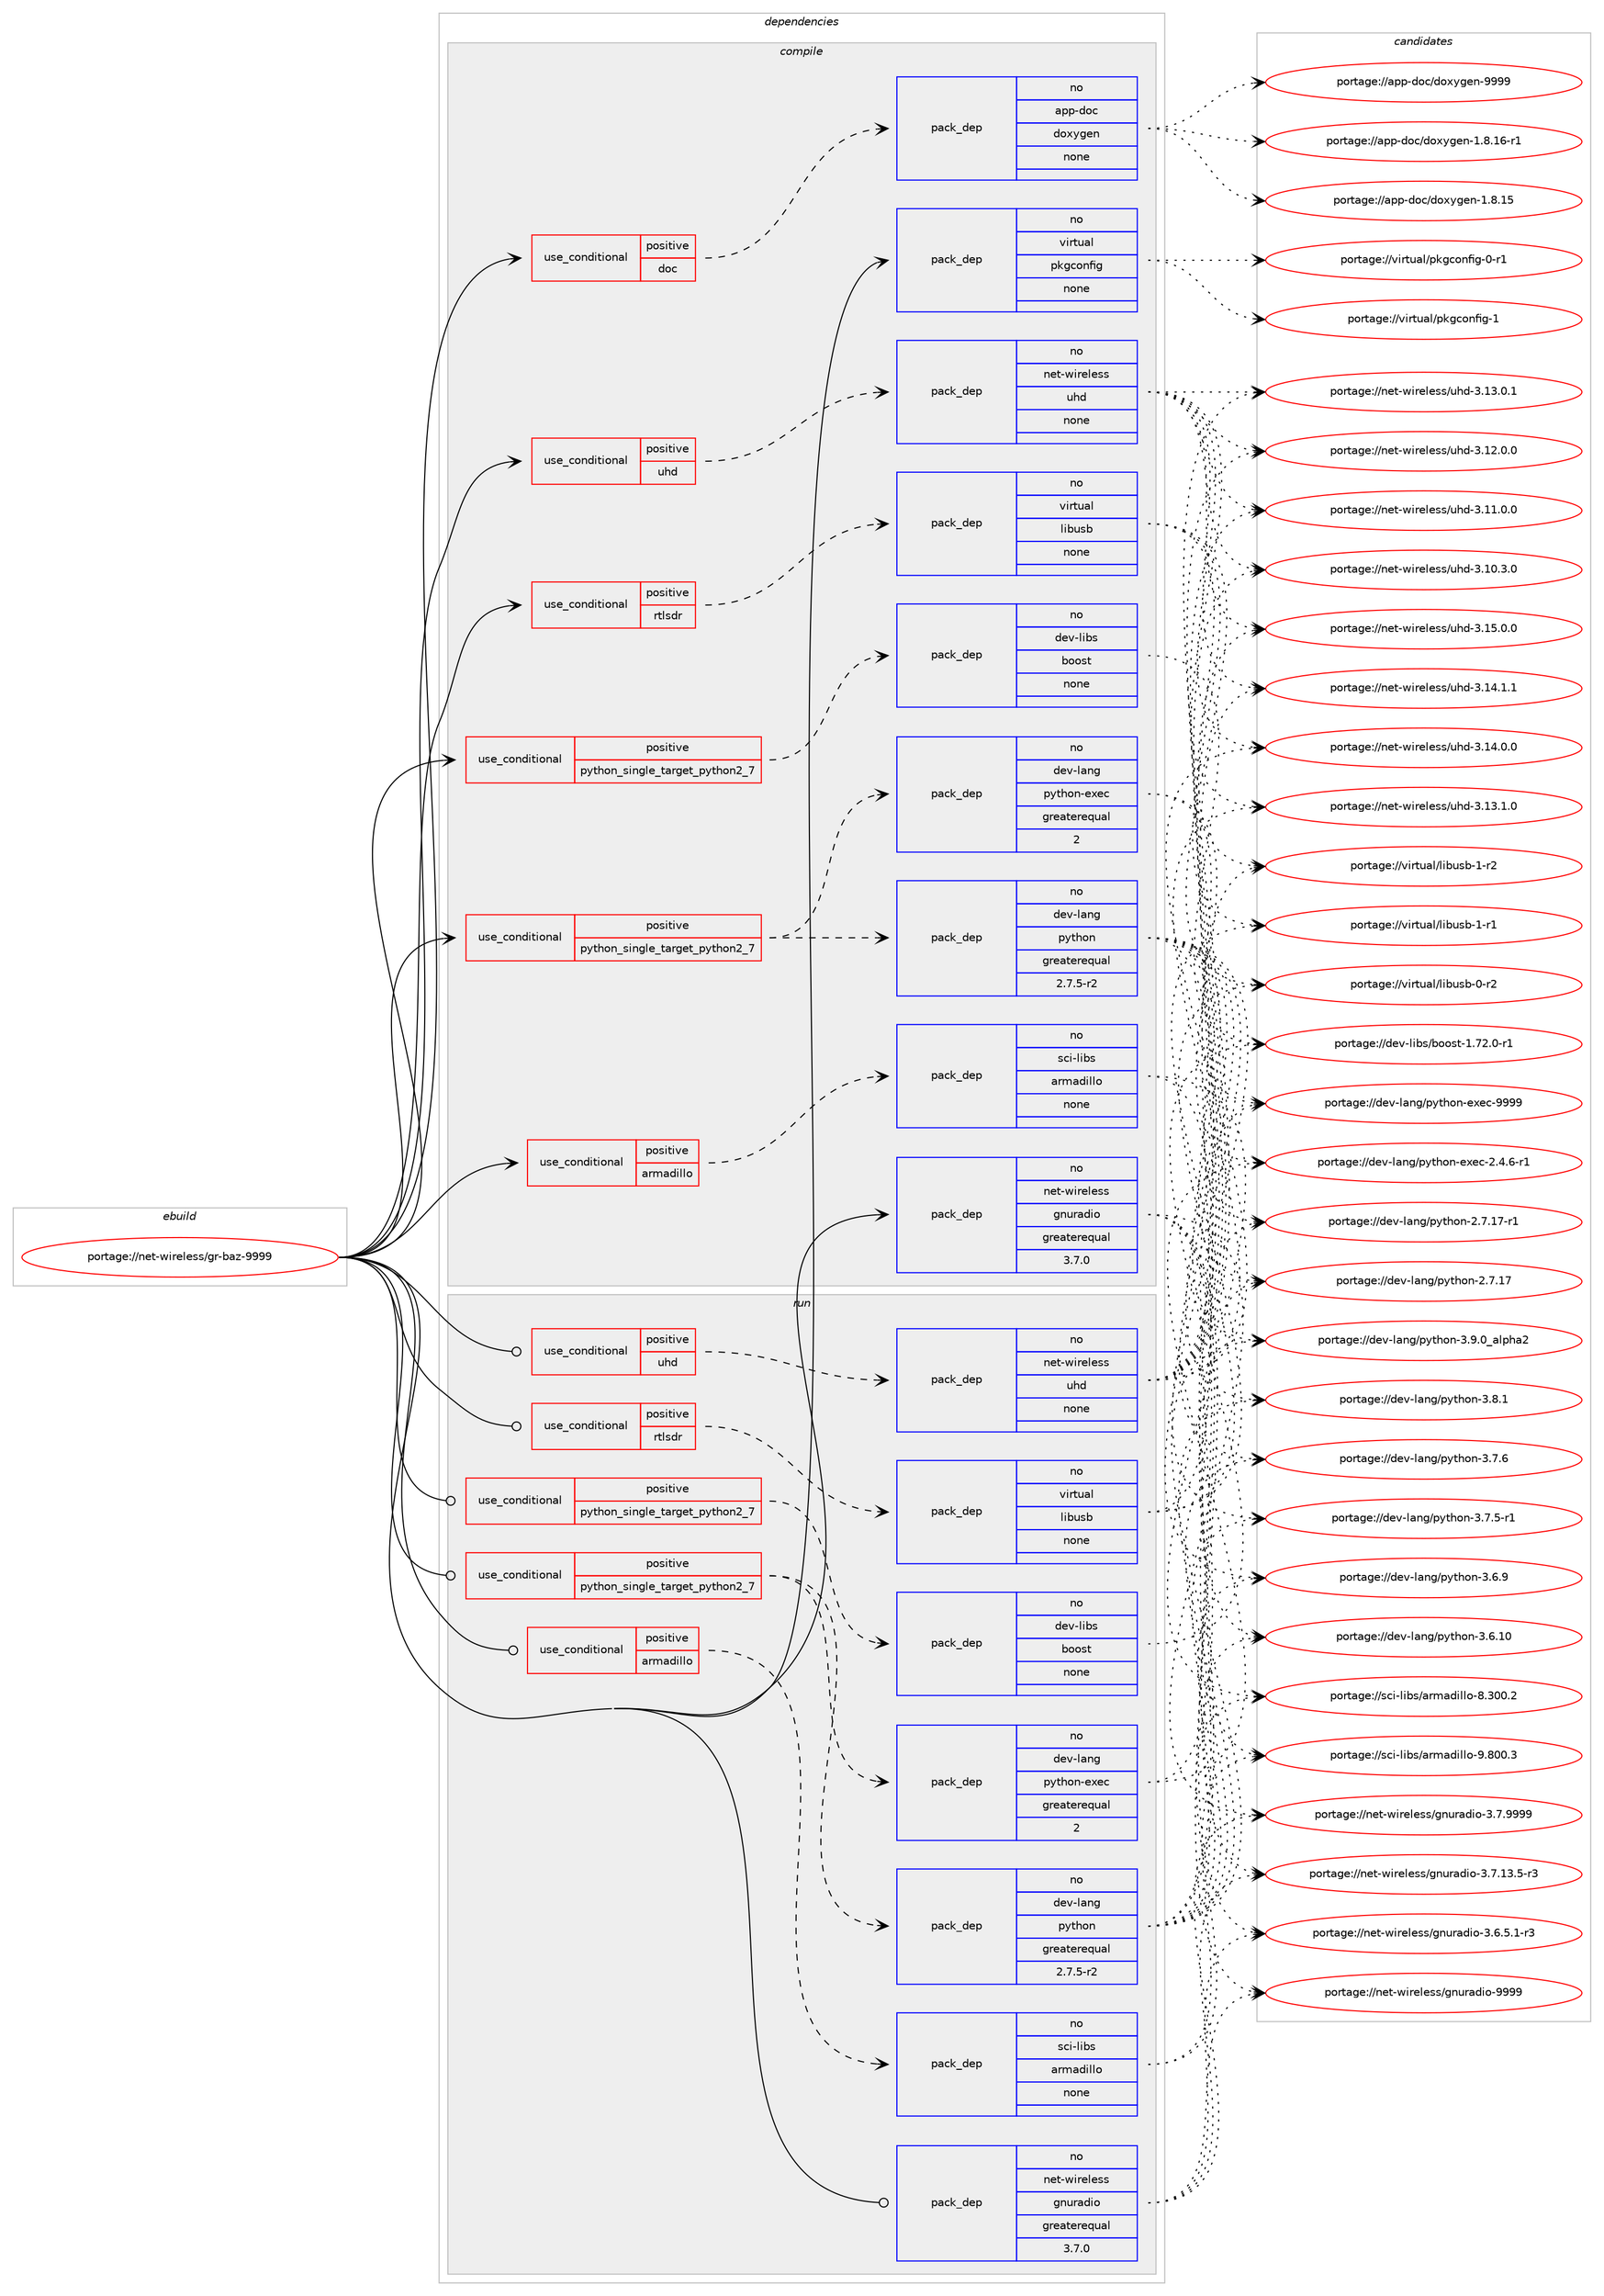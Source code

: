 digraph prolog {

# *************
# Graph options
# *************

newrank=true;
concentrate=true;
compound=true;
graph [rankdir=LR,fontname=Helvetica,fontsize=10,ranksep=1.5];#, ranksep=2.5, nodesep=0.2];
edge  [arrowhead=vee];
node  [fontname=Helvetica,fontsize=10];

# **********
# The ebuild
# **********

subgraph cluster_leftcol {
color=gray;
rank=same;
label=<<i>ebuild</i>>;
id [label="portage://net-wireless/gr-baz-9999", color=red, width=4, href="../net-wireless/gr-baz-9999.svg"];
}

# ****************
# The dependencies
# ****************

subgraph cluster_midcol {
color=gray;
label=<<i>dependencies</i>>;
subgraph cluster_compile {
fillcolor="#eeeeee";
style=filled;
label=<<i>compile</i>>;
subgraph cond18930 {
dependency99011 [label=<<TABLE BORDER="0" CELLBORDER="1" CELLSPACING="0" CELLPADDING="4"><TR><TD ROWSPAN="3" CELLPADDING="10">use_conditional</TD></TR><TR><TD>positive</TD></TR><TR><TD>armadillo</TD></TR></TABLE>>, shape=none, color=red];
subgraph pack78367 {
dependency99012 [label=<<TABLE BORDER="0" CELLBORDER="1" CELLSPACING="0" CELLPADDING="4" WIDTH="220"><TR><TD ROWSPAN="6" CELLPADDING="30">pack_dep</TD></TR><TR><TD WIDTH="110">no</TD></TR><TR><TD>sci-libs</TD></TR><TR><TD>armadillo</TD></TR><TR><TD>none</TD></TR><TR><TD></TD></TR></TABLE>>, shape=none, color=blue];
}
dependency99011:e -> dependency99012:w [weight=20,style="dashed",arrowhead="vee"];
}
id:e -> dependency99011:w [weight=20,style="solid",arrowhead="vee"];
subgraph cond18931 {
dependency99013 [label=<<TABLE BORDER="0" CELLBORDER="1" CELLSPACING="0" CELLPADDING="4"><TR><TD ROWSPAN="3" CELLPADDING="10">use_conditional</TD></TR><TR><TD>positive</TD></TR><TR><TD>doc</TD></TR></TABLE>>, shape=none, color=red];
subgraph pack78368 {
dependency99014 [label=<<TABLE BORDER="0" CELLBORDER="1" CELLSPACING="0" CELLPADDING="4" WIDTH="220"><TR><TD ROWSPAN="6" CELLPADDING="30">pack_dep</TD></TR><TR><TD WIDTH="110">no</TD></TR><TR><TD>app-doc</TD></TR><TR><TD>doxygen</TD></TR><TR><TD>none</TD></TR><TR><TD></TD></TR></TABLE>>, shape=none, color=blue];
}
dependency99013:e -> dependency99014:w [weight=20,style="dashed",arrowhead="vee"];
}
id:e -> dependency99013:w [weight=20,style="solid",arrowhead="vee"];
subgraph cond18932 {
dependency99015 [label=<<TABLE BORDER="0" CELLBORDER="1" CELLSPACING="0" CELLPADDING="4"><TR><TD ROWSPAN="3" CELLPADDING="10">use_conditional</TD></TR><TR><TD>positive</TD></TR><TR><TD>python_single_target_python2_7</TD></TR></TABLE>>, shape=none, color=red];
subgraph pack78369 {
dependency99016 [label=<<TABLE BORDER="0" CELLBORDER="1" CELLSPACING="0" CELLPADDING="4" WIDTH="220"><TR><TD ROWSPAN="6" CELLPADDING="30">pack_dep</TD></TR><TR><TD WIDTH="110">no</TD></TR><TR><TD>dev-lang</TD></TR><TR><TD>python</TD></TR><TR><TD>greaterequal</TD></TR><TR><TD>2.7.5-r2</TD></TR></TABLE>>, shape=none, color=blue];
}
dependency99015:e -> dependency99016:w [weight=20,style="dashed",arrowhead="vee"];
subgraph pack78370 {
dependency99017 [label=<<TABLE BORDER="0" CELLBORDER="1" CELLSPACING="0" CELLPADDING="4" WIDTH="220"><TR><TD ROWSPAN="6" CELLPADDING="30">pack_dep</TD></TR><TR><TD WIDTH="110">no</TD></TR><TR><TD>dev-lang</TD></TR><TR><TD>python-exec</TD></TR><TR><TD>greaterequal</TD></TR><TR><TD>2</TD></TR></TABLE>>, shape=none, color=blue];
}
dependency99015:e -> dependency99017:w [weight=20,style="dashed",arrowhead="vee"];
}
id:e -> dependency99015:w [weight=20,style="solid",arrowhead="vee"];
subgraph cond18933 {
dependency99018 [label=<<TABLE BORDER="0" CELLBORDER="1" CELLSPACING="0" CELLPADDING="4"><TR><TD ROWSPAN="3" CELLPADDING="10">use_conditional</TD></TR><TR><TD>positive</TD></TR><TR><TD>python_single_target_python2_7</TD></TR></TABLE>>, shape=none, color=red];
subgraph pack78371 {
dependency99019 [label=<<TABLE BORDER="0" CELLBORDER="1" CELLSPACING="0" CELLPADDING="4" WIDTH="220"><TR><TD ROWSPAN="6" CELLPADDING="30">pack_dep</TD></TR><TR><TD WIDTH="110">no</TD></TR><TR><TD>dev-libs</TD></TR><TR><TD>boost</TD></TR><TR><TD>none</TD></TR><TR><TD></TD></TR></TABLE>>, shape=none, color=blue];
}
dependency99018:e -> dependency99019:w [weight=20,style="dashed",arrowhead="vee"];
}
id:e -> dependency99018:w [weight=20,style="solid",arrowhead="vee"];
subgraph cond18934 {
dependency99020 [label=<<TABLE BORDER="0" CELLBORDER="1" CELLSPACING="0" CELLPADDING="4"><TR><TD ROWSPAN="3" CELLPADDING="10">use_conditional</TD></TR><TR><TD>positive</TD></TR><TR><TD>rtlsdr</TD></TR></TABLE>>, shape=none, color=red];
subgraph pack78372 {
dependency99021 [label=<<TABLE BORDER="0" CELLBORDER="1" CELLSPACING="0" CELLPADDING="4" WIDTH="220"><TR><TD ROWSPAN="6" CELLPADDING="30">pack_dep</TD></TR><TR><TD WIDTH="110">no</TD></TR><TR><TD>virtual</TD></TR><TR><TD>libusb</TD></TR><TR><TD>none</TD></TR><TR><TD></TD></TR></TABLE>>, shape=none, color=blue];
}
dependency99020:e -> dependency99021:w [weight=20,style="dashed",arrowhead="vee"];
}
id:e -> dependency99020:w [weight=20,style="solid",arrowhead="vee"];
subgraph cond18935 {
dependency99022 [label=<<TABLE BORDER="0" CELLBORDER="1" CELLSPACING="0" CELLPADDING="4"><TR><TD ROWSPAN="3" CELLPADDING="10">use_conditional</TD></TR><TR><TD>positive</TD></TR><TR><TD>uhd</TD></TR></TABLE>>, shape=none, color=red];
subgraph pack78373 {
dependency99023 [label=<<TABLE BORDER="0" CELLBORDER="1" CELLSPACING="0" CELLPADDING="4" WIDTH="220"><TR><TD ROWSPAN="6" CELLPADDING="30">pack_dep</TD></TR><TR><TD WIDTH="110">no</TD></TR><TR><TD>net-wireless</TD></TR><TR><TD>uhd</TD></TR><TR><TD>none</TD></TR><TR><TD></TD></TR></TABLE>>, shape=none, color=blue];
}
dependency99022:e -> dependency99023:w [weight=20,style="dashed",arrowhead="vee"];
}
id:e -> dependency99022:w [weight=20,style="solid",arrowhead="vee"];
subgraph pack78374 {
dependency99024 [label=<<TABLE BORDER="0" CELLBORDER="1" CELLSPACING="0" CELLPADDING="4" WIDTH="220"><TR><TD ROWSPAN="6" CELLPADDING="30">pack_dep</TD></TR><TR><TD WIDTH="110">no</TD></TR><TR><TD>net-wireless</TD></TR><TR><TD>gnuradio</TD></TR><TR><TD>greaterequal</TD></TR><TR><TD>3.7.0</TD></TR></TABLE>>, shape=none, color=blue];
}
id:e -> dependency99024:w [weight=20,style="solid",arrowhead="vee"];
subgraph pack78375 {
dependency99025 [label=<<TABLE BORDER="0" CELLBORDER="1" CELLSPACING="0" CELLPADDING="4" WIDTH="220"><TR><TD ROWSPAN="6" CELLPADDING="30">pack_dep</TD></TR><TR><TD WIDTH="110">no</TD></TR><TR><TD>virtual</TD></TR><TR><TD>pkgconfig</TD></TR><TR><TD>none</TD></TR><TR><TD></TD></TR></TABLE>>, shape=none, color=blue];
}
id:e -> dependency99025:w [weight=20,style="solid",arrowhead="vee"];
}
subgraph cluster_compileandrun {
fillcolor="#eeeeee";
style=filled;
label=<<i>compile and run</i>>;
}
subgraph cluster_run {
fillcolor="#eeeeee";
style=filled;
label=<<i>run</i>>;
subgraph cond18936 {
dependency99026 [label=<<TABLE BORDER="0" CELLBORDER="1" CELLSPACING="0" CELLPADDING="4"><TR><TD ROWSPAN="3" CELLPADDING="10">use_conditional</TD></TR><TR><TD>positive</TD></TR><TR><TD>armadillo</TD></TR></TABLE>>, shape=none, color=red];
subgraph pack78376 {
dependency99027 [label=<<TABLE BORDER="0" CELLBORDER="1" CELLSPACING="0" CELLPADDING="4" WIDTH="220"><TR><TD ROWSPAN="6" CELLPADDING="30">pack_dep</TD></TR><TR><TD WIDTH="110">no</TD></TR><TR><TD>sci-libs</TD></TR><TR><TD>armadillo</TD></TR><TR><TD>none</TD></TR><TR><TD></TD></TR></TABLE>>, shape=none, color=blue];
}
dependency99026:e -> dependency99027:w [weight=20,style="dashed",arrowhead="vee"];
}
id:e -> dependency99026:w [weight=20,style="solid",arrowhead="odot"];
subgraph cond18937 {
dependency99028 [label=<<TABLE BORDER="0" CELLBORDER="1" CELLSPACING="0" CELLPADDING="4"><TR><TD ROWSPAN="3" CELLPADDING="10">use_conditional</TD></TR><TR><TD>positive</TD></TR><TR><TD>python_single_target_python2_7</TD></TR></TABLE>>, shape=none, color=red];
subgraph pack78377 {
dependency99029 [label=<<TABLE BORDER="0" CELLBORDER="1" CELLSPACING="0" CELLPADDING="4" WIDTH="220"><TR><TD ROWSPAN="6" CELLPADDING="30">pack_dep</TD></TR><TR><TD WIDTH="110">no</TD></TR><TR><TD>dev-lang</TD></TR><TR><TD>python</TD></TR><TR><TD>greaterequal</TD></TR><TR><TD>2.7.5-r2</TD></TR></TABLE>>, shape=none, color=blue];
}
dependency99028:e -> dependency99029:w [weight=20,style="dashed",arrowhead="vee"];
subgraph pack78378 {
dependency99030 [label=<<TABLE BORDER="0" CELLBORDER="1" CELLSPACING="0" CELLPADDING="4" WIDTH="220"><TR><TD ROWSPAN="6" CELLPADDING="30">pack_dep</TD></TR><TR><TD WIDTH="110">no</TD></TR><TR><TD>dev-lang</TD></TR><TR><TD>python-exec</TD></TR><TR><TD>greaterequal</TD></TR><TR><TD>2</TD></TR></TABLE>>, shape=none, color=blue];
}
dependency99028:e -> dependency99030:w [weight=20,style="dashed",arrowhead="vee"];
}
id:e -> dependency99028:w [weight=20,style="solid",arrowhead="odot"];
subgraph cond18938 {
dependency99031 [label=<<TABLE BORDER="0" CELLBORDER="1" CELLSPACING="0" CELLPADDING="4"><TR><TD ROWSPAN="3" CELLPADDING="10">use_conditional</TD></TR><TR><TD>positive</TD></TR><TR><TD>python_single_target_python2_7</TD></TR></TABLE>>, shape=none, color=red];
subgraph pack78379 {
dependency99032 [label=<<TABLE BORDER="0" CELLBORDER="1" CELLSPACING="0" CELLPADDING="4" WIDTH="220"><TR><TD ROWSPAN="6" CELLPADDING="30">pack_dep</TD></TR><TR><TD WIDTH="110">no</TD></TR><TR><TD>dev-libs</TD></TR><TR><TD>boost</TD></TR><TR><TD>none</TD></TR><TR><TD></TD></TR></TABLE>>, shape=none, color=blue];
}
dependency99031:e -> dependency99032:w [weight=20,style="dashed",arrowhead="vee"];
}
id:e -> dependency99031:w [weight=20,style="solid",arrowhead="odot"];
subgraph cond18939 {
dependency99033 [label=<<TABLE BORDER="0" CELLBORDER="1" CELLSPACING="0" CELLPADDING="4"><TR><TD ROWSPAN="3" CELLPADDING="10">use_conditional</TD></TR><TR><TD>positive</TD></TR><TR><TD>rtlsdr</TD></TR></TABLE>>, shape=none, color=red];
subgraph pack78380 {
dependency99034 [label=<<TABLE BORDER="0" CELLBORDER="1" CELLSPACING="0" CELLPADDING="4" WIDTH="220"><TR><TD ROWSPAN="6" CELLPADDING="30">pack_dep</TD></TR><TR><TD WIDTH="110">no</TD></TR><TR><TD>virtual</TD></TR><TR><TD>libusb</TD></TR><TR><TD>none</TD></TR><TR><TD></TD></TR></TABLE>>, shape=none, color=blue];
}
dependency99033:e -> dependency99034:w [weight=20,style="dashed",arrowhead="vee"];
}
id:e -> dependency99033:w [weight=20,style="solid",arrowhead="odot"];
subgraph cond18940 {
dependency99035 [label=<<TABLE BORDER="0" CELLBORDER="1" CELLSPACING="0" CELLPADDING="4"><TR><TD ROWSPAN="3" CELLPADDING="10">use_conditional</TD></TR><TR><TD>positive</TD></TR><TR><TD>uhd</TD></TR></TABLE>>, shape=none, color=red];
subgraph pack78381 {
dependency99036 [label=<<TABLE BORDER="0" CELLBORDER="1" CELLSPACING="0" CELLPADDING="4" WIDTH="220"><TR><TD ROWSPAN="6" CELLPADDING="30">pack_dep</TD></TR><TR><TD WIDTH="110">no</TD></TR><TR><TD>net-wireless</TD></TR><TR><TD>uhd</TD></TR><TR><TD>none</TD></TR><TR><TD></TD></TR></TABLE>>, shape=none, color=blue];
}
dependency99035:e -> dependency99036:w [weight=20,style="dashed",arrowhead="vee"];
}
id:e -> dependency99035:w [weight=20,style="solid",arrowhead="odot"];
subgraph pack78382 {
dependency99037 [label=<<TABLE BORDER="0" CELLBORDER="1" CELLSPACING="0" CELLPADDING="4" WIDTH="220"><TR><TD ROWSPAN="6" CELLPADDING="30">pack_dep</TD></TR><TR><TD WIDTH="110">no</TD></TR><TR><TD>net-wireless</TD></TR><TR><TD>gnuradio</TD></TR><TR><TD>greaterequal</TD></TR><TR><TD>3.7.0</TD></TR></TABLE>>, shape=none, color=blue];
}
id:e -> dependency99037:w [weight=20,style="solid",arrowhead="odot"];
}
}

# **************
# The candidates
# **************

subgraph cluster_choices {
rank=same;
color=gray;
label=<<i>candidates</i>>;

subgraph choice78367 {
color=black;
nodesep=1;
choice1159910545108105981154797114109971001051081081114557465648484651 [label="portage://sci-libs/armadillo-9.800.3", color=red, width=4,href="../sci-libs/armadillo-9.800.3.svg"];
choice1159910545108105981154797114109971001051081081114556465148484650 [label="portage://sci-libs/armadillo-8.300.2", color=red, width=4,href="../sci-libs/armadillo-8.300.2.svg"];
dependency99012:e -> choice1159910545108105981154797114109971001051081081114557465648484651:w [style=dotted,weight="100"];
dependency99012:e -> choice1159910545108105981154797114109971001051081081114556465148484650:w [style=dotted,weight="100"];
}
subgraph choice78368 {
color=black;
nodesep=1;
choice971121124510011199471001111201211031011104557575757 [label="portage://app-doc/doxygen-9999", color=red, width=4,href="../app-doc/doxygen-9999.svg"];
choice97112112451001119947100111120121103101110454946564649544511449 [label="portage://app-doc/doxygen-1.8.16-r1", color=red, width=4,href="../app-doc/doxygen-1.8.16-r1.svg"];
choice9711211245100111994710011112012110310111045494656464953 [label="portage://app-doc/doxygen-1.8.15", color=red, width=4,href="../app-doc/doxygen-1.8.15.svg"];
dependency99014:e -> choice971121124510011199471001111201211031011104557575757:w [style=dotted,weight="100"];
dependency99014:e -> choice97112112451001119947100111120121103101110454946564649544511449:w [style=dotted,weight="100"];
dependency99014:e -> choice9711211245100111994710011112012110310111045494656464953:w [style=dotted,weight="100"];
}
subgraph choice78369 {
color=black;
nodesep=1;
choice10010111845108971101034711212111610411111045514657464895971081121049750 [label="portage://dev-lang/python-3.9.0_alpha2", color=red, width=4,href="../dev-lang/python-3.9.0_alpha2.svg"];
choice100101118451089711010347112121116104111110455146564649 [label="portage://dev-lang/python-3.8.1", color=red, width=4,href="../dev-lang/python-3.8.1.svg"];
choice100101118451089711010347112121116104111110455146554654 [label="portage://dev-lang/python-3.7.6", color=red, width=4,href="../dev-lang/python-3.7.6.svg"];
choice1001011184510897110103471121211161041111104551465546534511449 [label="portage://dev-lang/python-3.7.5-r1", color=red, width=4,href="../dev-lang/python-3.7.5-r1.svg"];
choice100101118451089711010347112121116104111110455146544657 [label="portage://dev-lang/python-3.6.9", color=red, width=4,href="../dev-lang/python-3.6.9.svg"];
choice10010111845108971101034711212111610411111045514654464948 [label="portage://dev-lang/python-3.6.10", color=red, width=4,href="../dev-lang/python-3.6.10.svg"];
choice100101118451089711010347112121116104111110455046554649554511449 [label="portage://dev-lang/python-2.7.17-r1", color=red, width=4,href="../dev-lang/python-2.7.17-r1.svg"];
choice10010111845108971101034711212111610411111045504655464955 [label="portage://dev-lang/python-2.7.17", color=red, width=4,href="../dev-lang/python-2.7.17.svg"];
dependency99016:e -> choice10010111845108971101034711212111610411111045514657464895971081121049750:w [style=dotted,weight="100"];
dependency99016:e -> choice100101118451089711010347112121116104111110455146564649:w [style=dotted,weight="100"];
dependency99016:e -> choice100101118451089711010347112121116104111110455146554654:w [style=dotted,weight="100"];
dependency99016:e -> choice1001011184510897110103471121211161041111104551465546534511449:w [style=dotted,weight="100"];
dependency99016:e -> choice100101118451089711010347112121116104111110455146544657:w [style=dotted,weight="100"];
dependency99016:e -> choice10010111845108971101034711212111610411111045514654464948:w [style=dotted,weight="100"];
dependency99016:e -> choice100101118451089711010347112121116104111110455046554649554511449:w [style=dotted,weight="100"];
dependency99016:e -> choice10010111845108971101034711212111610411111045504655464955:w [style=dotted,weight="100"];
}
subgraph choice78370 {
color=black;
nodesep=1;
choice10010111845108971101034711212111610411111045101120101994557575757 [label="portage://dev-lang/python-exec-9999", color=red, width=4,href="../dev-lang/python-exec-9999.svg"];
choice10010111845108971101034711212111610411111045101120101994550465246544511449 [label="portage://dev-lang/python-exec-2.4.6-r1", color=red, width=4,href="../dev-lang/python-exec-2.4.6-r1.svg"];
dependency99017:e -> choice10010111845108971101034711212111610411111045101120101994557575757:w [style=dotted,weight="100"];
dependency99017:e -> choice10010111845108971101034711212111610411111045101120101994550465246544511449:w [style=dotted,weight="100"];
}
subgraph choice78371 {
color=black;
nodesep=1;
choice10010111845108105981154798111111115116454946555046484511449 [label="portage://dev-libs/boost-1.72.0-r1", color=red, width=4,href="../dev-libs/boost-1.72.0-r1.svg"];
dependency99019:e -> choice10010111845108105981154798111111115116454946555046484511449:w [style=dotted,weight="100"];
}
subgraph choice78372 {
color=black;
nodesep=1;
choice1181051141161179710847108105981171159845494511450 [label="portage://virtual/libusb-1-r2", color=red, width=4,href="../virtual/libusb-1-r2.svg"];
choice1181051141161179710847108105981171159845494511449 [label="portage://virtual/libusb-1-r1", color=red, width=4,href="../virtual/libusb-1-r1.svg"];
choice1181051141161179710847108105981171159845484511450 [label="portage://virtual/libusb-0-r2", color=red, width=4,href="../virtual/libusb-0-r2.svg"];
dependency99021:e -> choice1181051141161179710847108105981171159845494511450:w [style=dotted,weight="100"];
dependency99021:e -> choice1181051141161179710847108105981171159845494511449:w [style=dotted,weight="100"];
dependency99021:e -> choice1181051141161179710847108105981171159845484511450:w [style=dotted,weight="100"];
}
subgraph choice78373 {
color=black;
nodesep=1;
choice1101011164511910511410110810111511547117104100455146495346484648 [label="portage://net-wireless/uhd-3.15.0.0", color=red, width=4,href="../net-wireless/uhd-3.15.0.0.svg"];
choice1101011164511910511410110810111511547117104100455146495246494649 [label="portage://net-wireless/uhd-3.14.1.1", color=red, width=4,href="../net-wireless/uhd-3.14.1.1.svg"];
choice1101011164511910511410110810111511547117104100455146495246484648 [label="portage://net-wireless/uhd-3.14.0.0", color=red, width=4,href="../net-wireless/uhd-3.14.0.0.svg"];
choice1101011164511910511410110810111511547117104100455146495146494648 [label="portage://net-wireless/uhd-3.13.1.0", color=red, width=4,href="../net-wireless/uhd-3.13.1.0.svg"];
choice1101011164511910511410110810111511547117104100455146495146484649 [label="portage://net-wireless/uhd-3.13.0.1", color=red, width=4,href="../net-wireless/uhd-3.13.0.1.svg"];
choice1101011164511910511410110810111511547117104100455146495046484648 [label="portage://net-wireless/uhd-3.12.0.0", color=red, width=4,href="../net-wireless/uhd-3.12.0.0.svg"];
choice1101011164511910511410110810111511547117104100455146494946484648 [label="portage://net-wireless/uhd-3.11.0.0", color=red, width=4,href="../net-wireless/uhd-3.11.0.0.svg"];
choice1101011164511910511410110810111511547117104100455146494846514648 [label="portage://net-wireless/uhd-3.10.3.0", color=red, width=4,href="../net-wireless/uhd-3.10.3.0.svg"];
dependency99023:e -> choice1101011164511910511410110810111511547117104100455146495346484648:w [style=dotted,weight="100"];
dependency99023:e -> choice1101011164511910511410110810111511547117104100455146495246494649:w [style=dotted,weight="100"];
dependency99023:e -> choice1101011164511910511410110810111511547117104100455146495246484648:w [style=dotted,weight="100"];
dependency99023:e -> choice1101011164511910511410110810111511547117104100455146495146494648:w [style=dotted,weight="100"];
dependency99023:e -> choice1101011164511910511410110810111511547117104100455146495146484649:w [style=dotted,weight="100"];
dependency99023:e -> choice1101011164511910511410110810111511547117104100455146495046484648:w [style=dotted,weight="100"];
dependency99023:e -> choice1101011164511910511410110810111511547117104100455146494946484648:w [style=dotted,weight="100"];
dependency99023:e -> choice1101011164511910511410110810111511547117104100455146494846514648:w [style=dotted,weight="100"];
}
subgraph choice78374 {
color=black;
nodesep=1;
choice1101011164511910511410110810111511547103110117114971001051114557575757 [label="portage://net-wireless/gnuradio-9999", color=red, width=4,href="../net-wireless/gnuradio-9999.svg"];
choice110101116451191051141011081011151154710311011711497100105111455146554657575757 [label="portage://net-wireless/gnuradio-3.7.9999", color=red, width=4,href="../net-wireless/gnuradio-3.7.9999.svg"];
choice1101011164511910511410110810111511547103110117114971001051114551465546495146534511451 [label="portage://net-wireless/gnuradio-3.7.13.5-r3", color=red, width=4,href="../net-wireless/gnuradio-3.7.13.5-r3.svg"];
choice11010111645119105114101108101115115471031101171149710010511145514654465346494511451 [label="portage://net-wireless/gnuradio-3.6.5.1-r3", color=red, width=4,href="../net-wireless/gnuradio-3.6.5.1-r3.svg"];
dependency99024:e -> choice1101011164511910511410110810111511547103110117114971001051114557575757:w [style=dotted,weight="100"];
dependency99024:e -> choice110101116451191051141011081011151154710311011711497100105111455146554657575757:w [style=dotted,weight="100"];
dependency99024:e -> choice1101011164511910511410110810111511547103110117114971001051114551465546495146534511451:w [style=dotted,weight="100"];
dependency99024:e -> choice11010111645119105114101108101115115471031101171149710010511145514654465346494511451:w [style=dotted,weight="100"];
}
subgraph choice78375 {
color=black;
nodesep=1;
choice1181051141161179710847112107103991111101021051034549 [label="portage://virtual/pkgconfig-1", color=red, width=4,href="../virtual/pkgconfig-1.svg"];
choice11810511411611797108471121071039911111010210510345484511449 [label="portage://virtual/pkgconfig-0-r1", color=red, width=4,href="../virtual/pkgconfig-0-r1.svg"];
dependency99025:e -> choice1181051141161179710847112107103991111101021051034549:w [style=dotted,weight="100"];
dependency99025:e -> choice11810511411611797108471121071039911111010210510345484511449:w [style=dotted,weight="100"];
}
subgraph choice78376 {
color=black;
nodesep=1;
choice1159910545108105981154797114109971001051081081114557465648484651 [label="portage://sci-libs/armadillo-9.800.3", color=red, width=4,href="../sci-libs/armadillo-9.800.3.svg"];
choice1159910545108105981154797114109971001051081081114556465148484650 [label="portage://sci-libs/armadillo-8.300.2", color=red, width=4,href="../sci-libs/armadillo-8.300.2.svg"];
dependency99027:e -> choice1159910545108105981154797114109971001051081081114557465648484651:w [style=dotted,weight="100"];
dependency99027:e -> choice1159910545108105981154797114109971001051081081114556465148484650:w [style=dotted,weight="100"];
}
subgraph choice78377 {
color=black;
nodesep=1;
choice10010111845108971101034711212111610411111045514657464895971081121049750 [label="portage://dev-lang/python-3.9.0_alpha2", color=red, width=4,href="../dev-lang/python-3.9.0_alpha2.svg"];
choice100101118451089711010347112121116104111110455146564649 [label="portage://dev-lang/python-3.8.1", color=red, width=4,href="../dev-lang/python-3.8.1.svg"];
choice100101118451089711010347112121116104111110455146554654 [label="portage://dev-lang/python-3.7.6", color=red, width=4,href="../dev-lang/python-3.7.6.svg"];
choice1001011184510897110103471121211161041111104551465546534511449 [label="portage://dev-lang/python-3.7.5-r1", color=red, width=4,href="../dev-lang/python-3.7.5-r1.svg"];
choice100101118451089711010347112121116104111110455146544657 [label="portage://dev-lang/python-3.6.9", color=red, width=4,href="../dev-lang/python-3.6.9.svg"];
choice10010111845108971101034711212111610411111045514654464948 [label="portage://dev-lang/python-3.6.10", color=red, width=4,href="../dev-lang/python-3.6.10.svg"];
choice100101118451089711010347112121116104111110455046554649554511449 [label="portage://dev-lang/python-2.7.17-r1", color=red, width=4,href="../dev-lang/python-2.7.17-r1.svg"];
choice10010111845108971101034711212111610411111045504655464955 [label="portage://dev-lang/python-2.7.17", color=red, width=4,href="../dev-lang/python-2.7.17.svg"];
dependency99029:e -> choice10010111845108971101034711212111610411111045514657464895971081121049750:w [style=dotted,weight="100"];
dependency99029:e -> choice100101118451089711010347112121116104111110455146564649:w [style=dotted,weight="100"];
dependency99029:e -> choice100101118451089711010347112121116104111110455146554654:w [style=dotted,weight="100"];
dependency99029:e -> choice1001011184510897110103471121211161041111104551465546534511449:w [style=dotted,weight="100"];
dependency99029:e -> choice100101118451089711010347112121116104111110455146544657:w [style=dotted,weight="100"];
dependency99029:e -> choice10010111845108971101034711212111610411111045514654464948:w [style=dotted,weight="100"];
dependency99029:e -> choice100101118451089711010347112121116104111110455046554649554511449:w [style=dotted,weight="100"];
dependency99029:e -> choice10010111845108971101034711212111610411111045504655464955:w [style=dotted,weight="100"];
}
subgraph choice78378 {
color=black;
nodesep=1;
choice10010111845108971101034711212111610411111045101120101994557575757 [label="portage://dev-lang/python-exec-9999", color=red, width=4,href="../dev-lang/python-exec-9999.svg"];
choice10010111845108971101034711212111610411111045101120101994550465246544511449 [label="portage://dev-lang/python-exec-2.4.6-r1", color=red, width=4,href="../dev-lang/python-exec-2.4.6-r1.svg"];
dependency99030:e -> choice10010111845108971101034711212111610411111045101120101994557575757:w [style=dotted,weight="100"];
dependency99030:e -> choice10010111845108971101034711212111610411111045101120101994550465246544511449:w [style=dotted,weight="100"];
}
subgraph choice78379 {
color=black;
nodesep=1;
choice10010111845108105981154798111111115116454946555046484511449 [label="portage://dev-libs/boost-1.72.0-r1", color=red, width=4,href="../dev-libs/boost-1.72.0-r1.svg"];
dependency99032:e -> choice10010111845108105981154798111111115116454946555046484511449:w [style=dotted,weight="100"];
}
subgraph choice78380 {
color=black;
nodesep=1;
choice1181051141161179710847108105981171159845494511450 [label="portage://virtual/libusb-1-r2", color=red, width=4,href="../virtual/libusb-1-r2.svg"];
choice1181051141161179710847108105981171159845494511449 [label="portage://virtual/libusb-1-r1", color=red, width=4,href="../virtual/libusb-1-r1.svg"];
choice1181051141161179710847108105981171159845484511450 [label="portage://virtual/libusb-0-r2", color=red, width=4,href="../virtual/libusb-0-r2.svg"];
dependency99034:e -> choice1181051141161179710847108105981171159845494511450:w [style=dotted,weight="100"];
dependency99034:e -> choice1181051141161179710847108105981171159845494511449:w [style=dotted,weight="100"];
dependency99034:e -> choice1181051141161179710847108105981171159845484511450:w [style=dotted,weight="100"];
}
subgraph choice78381 {
color=black;
nodesep=1;
choice1101011164511910511410110810111511547117104100455146495346484648 [label="portage://net-wireless/uhd-3.15.0.0", color=red, width=4,href="../net-wireless/uhd-3.15.0.0.svg"];
choice1101011164511910511410110810111511547117104100455146495246494649 [label="portage://net-wireless/uhd-3.14.1.1", color=red, width=4,href="../net-wireless/uhd-3.14.1.1.svg"];
choice1101011164511910511410110810111511547117104100455146495246484648 [label="portage://net-wireless/uhd-3.14.0.0", color=red, width=4,href="../net-wireless/uhd-3.14.0.0.svg"];
choice1101011164511910511410110810111511547117104100455146495146494648 [label="portage://net-wireless/uhd-3.13.1.0", color=red, width=4,href="../net-wireless/uhd-3.13.1.0.svg"];
choice1101011164511910511410110810111511547117104100455146495146484649 [label="portage://net-wireless/uhd-3.13.0.1", color=red, width=4,href="../net-wireless/uhd-3.13.0.1.svg"];
choice1101011164511910511410110810111511547117104100455146495046484648 [label="portage://net-wireless/uhd-3.12.0.0", color=red, width=4,href="../net-wireless/uhd-3.12.0.0.svg"];
choice1101011164511910511410110810111511547117104100455146494946484648 [label="portage://net-wireless/uhd-3.11.0.0", color=red, width=4,href="../net-wireless/uhd-3.11.0.0.svg"];
choice1101011164511910511410110810111511547117104100455146494846514648 [label="portage://net-wireless/uhd-3.10.3.0", color=red, width=4,href="../net-wireless/uhd-3.10.3.0.svg"];
dependency99036:e -> choice1101011164511910511410110810111511547117104100455146495346484648:w [style=dotted,weight="100"];
dependency99036:e -> choice1101011164511910511410110810111511547117104100455146495246494649:w [style=dotted,weight="100"];
dependency99036:e -> choice1101011164511910511410110810111511547117104100455146495246484648:w [style=dotted,weight="100"];
dependency99036:e -> choice1101011164511910511410110810111511547117104100455146495146494648:w [style=dotted,weight="100"];
dependency99036:e -> choice1101011164511910511410110810111511547117104100455146495146484649:w [style=dotted,weight="100"];
dependency99036:e -> choice1101011164511910511410110810111511547117104100455146495046484648:w [style=dotted,weight="100"];
dependency99036:e -> choice1101011164511910511410110810111511547117104100455146494946484648:w [style=dotted,weight="100"];
dependency99036:e -> choice1101011164511910511410110810111511547117104100455146494846514648:w [style=dotted,weight="100"];
}
subgraph choice78382 {
color=black;
nodesep=1;
choice1101011164511910511410110810111511547103110117114971001051114557575757 [label="portage://net-wireless/gnuradio-9999", color=red, width=4,href="../net-wireless/gnuradio-9999.svg"];
choice110101116451191051141011081011151154710311011711497100105111455146554657575757 [label="portage://net-wireless/gnuradio-3.7.9999", color=red, width=4,href="../net-wireless/gnuradio-3.7.9999.svg"];
choice1101011164511910511410110810111511547103110117114971001051114551465546495146534511451 [label="portage://net-wireless/gnuradio-3.7.13.5-r3", color=red, width=4,href="../net-wireless/gnuradio-3.7.13.5-r3.svg"];
choice11010111645119105114101108101115115471031101171149710010511145514654465346494511451 [label="portage://net-wireless/gnuradio-3.6.5.1-r3", color=red, width=4,href="../net-wireless/gnuradio-3.6.5.1-r3.svg"];
dependency99037:e -> choice1101011164511910511410110810111511547103110117114971001051114557575757:w [style=dotted,weight="100"];
dependency99037:e -> choice110101116451191051141011081011151154710311011711497100105111455146554657575757:w [style=dotted,weight="100"];
dependency99037:e -> choice1101011164511910511410110810111511547103110117114971001051114551465546495146534511451:w [style=dotted,weight="100"];
dependency99037:e -> choice11010111645119105114101108101115115471031101171149710010511145514654465346494511451:w [style=dotted,weight="100"];
}
}

}
